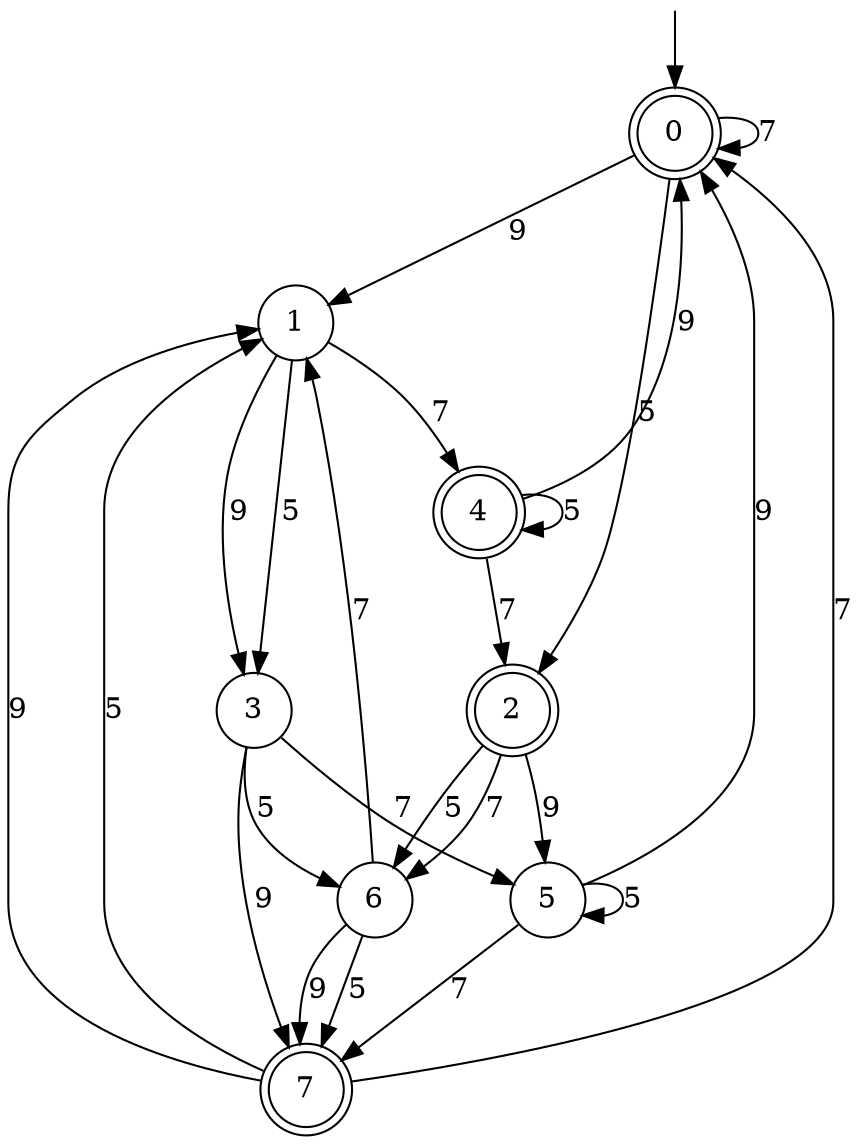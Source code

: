 digraph g {

	s0 [shape="doublecircle" label="0"];
	s1 [shape="circle" label="1"];
	s2 [shape="doublecircle" label="2"];
	s3 [shape="circle" label="3"];
	s4 [shape="doublecircle" label="4"];
	s5 [shape="circle" label="5"];
	s6 [shape="circle" label="6"];
	s7 [shape="doublecircle" label="7"];
	s0 -> s1 [label="9"];
	s0 -> s0 [label="7"];
	s0 -> s2 [label="5"];
	s1 -> s3 [label="9"];
	s1 -> s4 [label="7"];
	s1 -> s3 [label="5"];
	s2 -> s5 [label="9"];
	s2 -> s6 [label="7"];
	s2 -> s6 [label="5"];
	s3 -> s7 [label="9"];
	s3 -> s5 [label="7"];
	s3 -> s6 [label="5"];
	s4 -> s0 [label="9"];
	s4 -> s2 [label="7"];
	s4 -> s4 [label="5"];
	s5 -> s0 [label="9"];
	s5 -> s7 [label="7"];
	s5 -> s5 [label="5"];
	s6 -> s7 [label="9"];
	s6 -> s1 [label="7"];
	s6 -> s7 [label="5"];
	s7 -> s1 [label="9"];
	s7 -> s0 [label="7"];
	s7 -> s1 [label="5"];

__start0 [label="" shape="none" width="0" height="0"];
__start0 -> s0;

}
